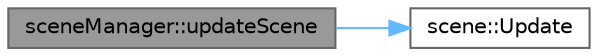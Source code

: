 digraph "sceneManager::updateScene"
{
 // INTERACTIVE_SVG=YES
 // LATEX_PDF_SIZE
  bgcolor="transparent";
  edge [fontname=Helvetica,fontsize=10,labelfontname=Helvetica,labelfontsize=10];
  node [fontname=Helvetica,fontsize=10,shape=box,height=0.2,width=0.4];
  rankdir="LR";
  Node1 [label="sceneManager::updateScene",height=0.2,width=0.4,color="gray40", fillcolor="grey60", style="filled", fontcolor="black",tooltip=" "];
  Node1 -> Node2 [color="steelblue1",style="solid"];
  Node2 [label="scene::Update",height=0.2,width=0.4,color="grey40", fillcolor="white", style="filled",URL="$classscene.html#a99f9fff5fe2ba51c3e28beed8777ffe0",tooltip=" "];
}

